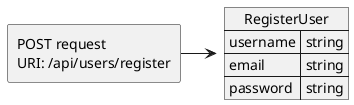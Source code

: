 @startuml Register request
allowmixing

agent "POST request \nURI: /api/users/register"
  json "RegisterUser" as J {
  "username": "string",
  "email": "string",
  "password": "string"
  }

"POST request \nURI: /api/users/register" -> J 
@enduml